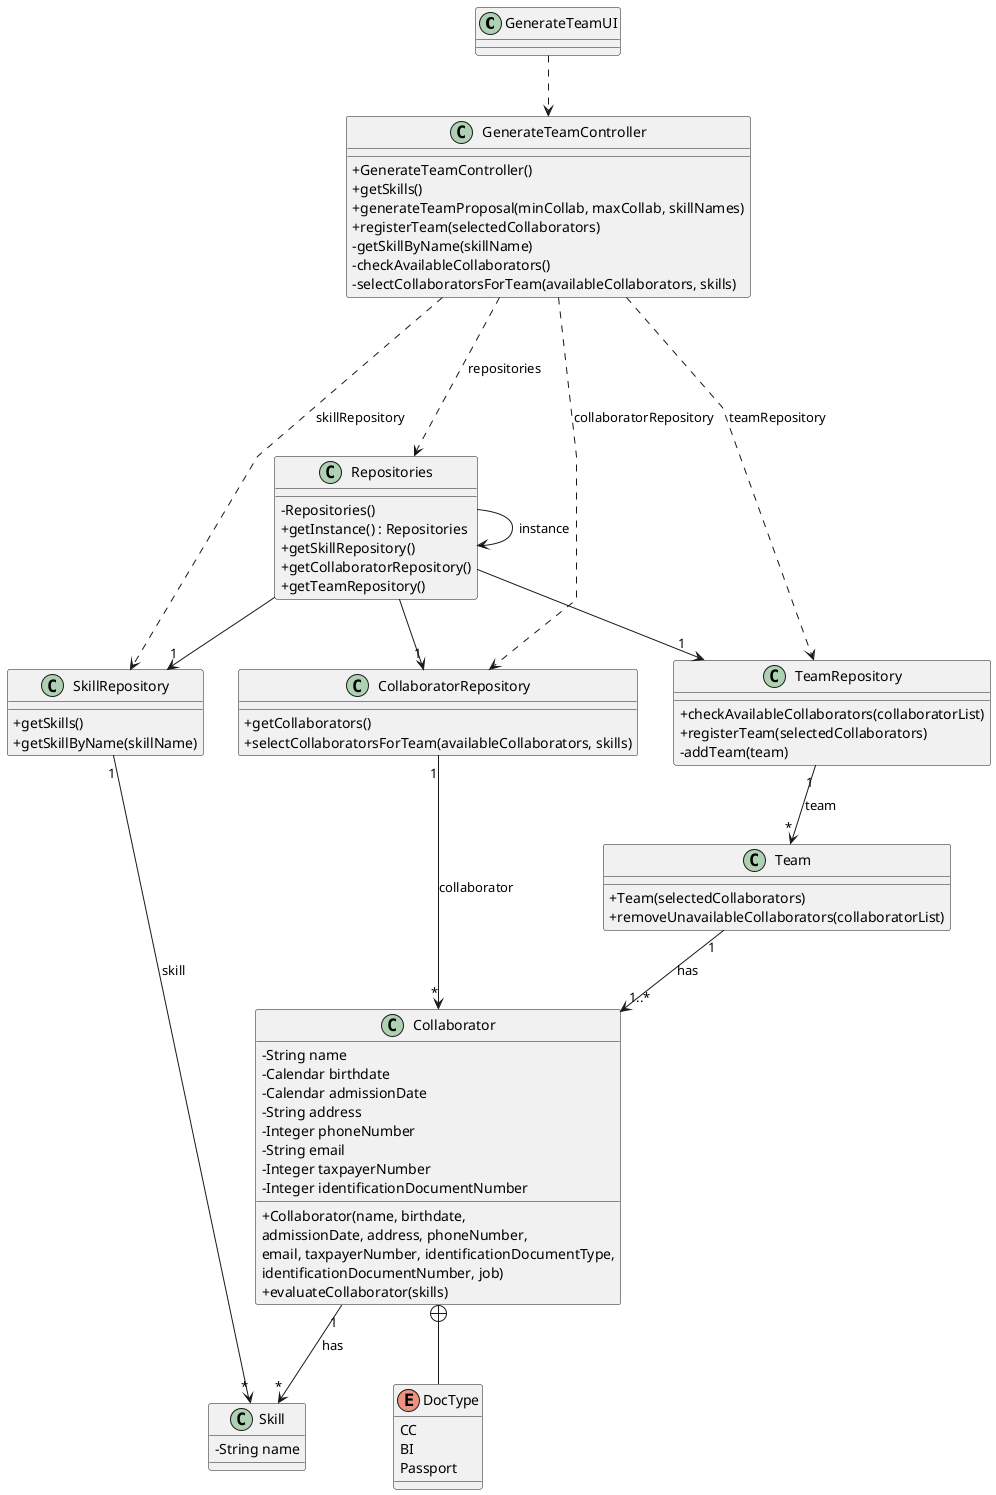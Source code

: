 @startuml
'skinparam monochrome true
skinparam packageStyle rectangle
skinparam shadowing false
skinparam linetype polyline
'skinparam linetype orto

skinparam classAttributeIconSize 0

'left to right direction

class GenerateTeamUI
{

}

class GenerateTeamController
{
    + GenerateTeamController()
    + getSkills()
    + generateTeamProposal(minCollab, maxCollab, skillNames)
    + registerTeam(selectedCollaborators)
    - getSkillByName(skillName)
    - checkAvailableCollaborators()
    - selectCollaboratorsForTeam(availableCollaborators, skills)
}
'###############################################
'Confirmar o pq do construtor ter os repositórios no exemplo
'###############################################

class Repositories
{
    - Repositories()
    + getInstance() : Repositories
    + getSkillRepository()
    + getCollaboratorRepository()
    + getTeamRepository()
}



class SkillRepository
{
    + getSkills()
    + getSkillByName(skillName)
}

class CollaboratorRepository
{
    + getCollaborators()
    + selectCollaboratorsForTeam(availableCollaborators, skills)
}

class TeamRepository
{
    + checkAvailableCollaborators(collaboratorList)
    + registerTeam(selectedCollaborators)
    - addTeam(team)
}

class Collaborator
{
    - String name
    - Calendar birthdate
    - Calendar admissionDate
    - String address
    - Integer phoneNumber
    - String email
    - Integer taxpayerNumber
    - Integer identificationDocumentNumber
    + Collaborator(name, birthdate,\nadmissionDate, address, phoneNumber,\nemail, taxpayerNumber, identificationDocumentType,\nidentificationDocumentNumber, job)
    + evaluateCollaborator(skills)
}

enum DocType
{
    CC
    BI
    Passport
}

class Skill
{
    - String name
}

class Team
{
    + Team(selectedCollaborators)
    + removeUnavailableCollaborators(collaboratorList)
}

Repositories -> Repositories : instance

GenerateTeamUI ..> GenerateTeamController

GenerateTeamController ...> Repositories : repositories

GenerateTeamController ...> CollaboratorRepository : collaboratorRepository
GenerateTeamController ...> SkillRepository : skillRepository
GenerateTeamController ...> TeamRepository : teamRepository

Repositories --> "1" SkillRepository
Repositories --> "1" CollaboratorRepository
Repositories --> "1" TeamRepository

SkillRepository "1" --> "*" Skill: skill
CollaboratorRepository "1" --> "*" Collaborator : collaborator
TeamRepository "1" --> "*" Team: team

Collaborator "1" --> "*" Skill: has
Team "1" --> "1..*" Collaborator: has

Collaborator +-- DocType

@enduml